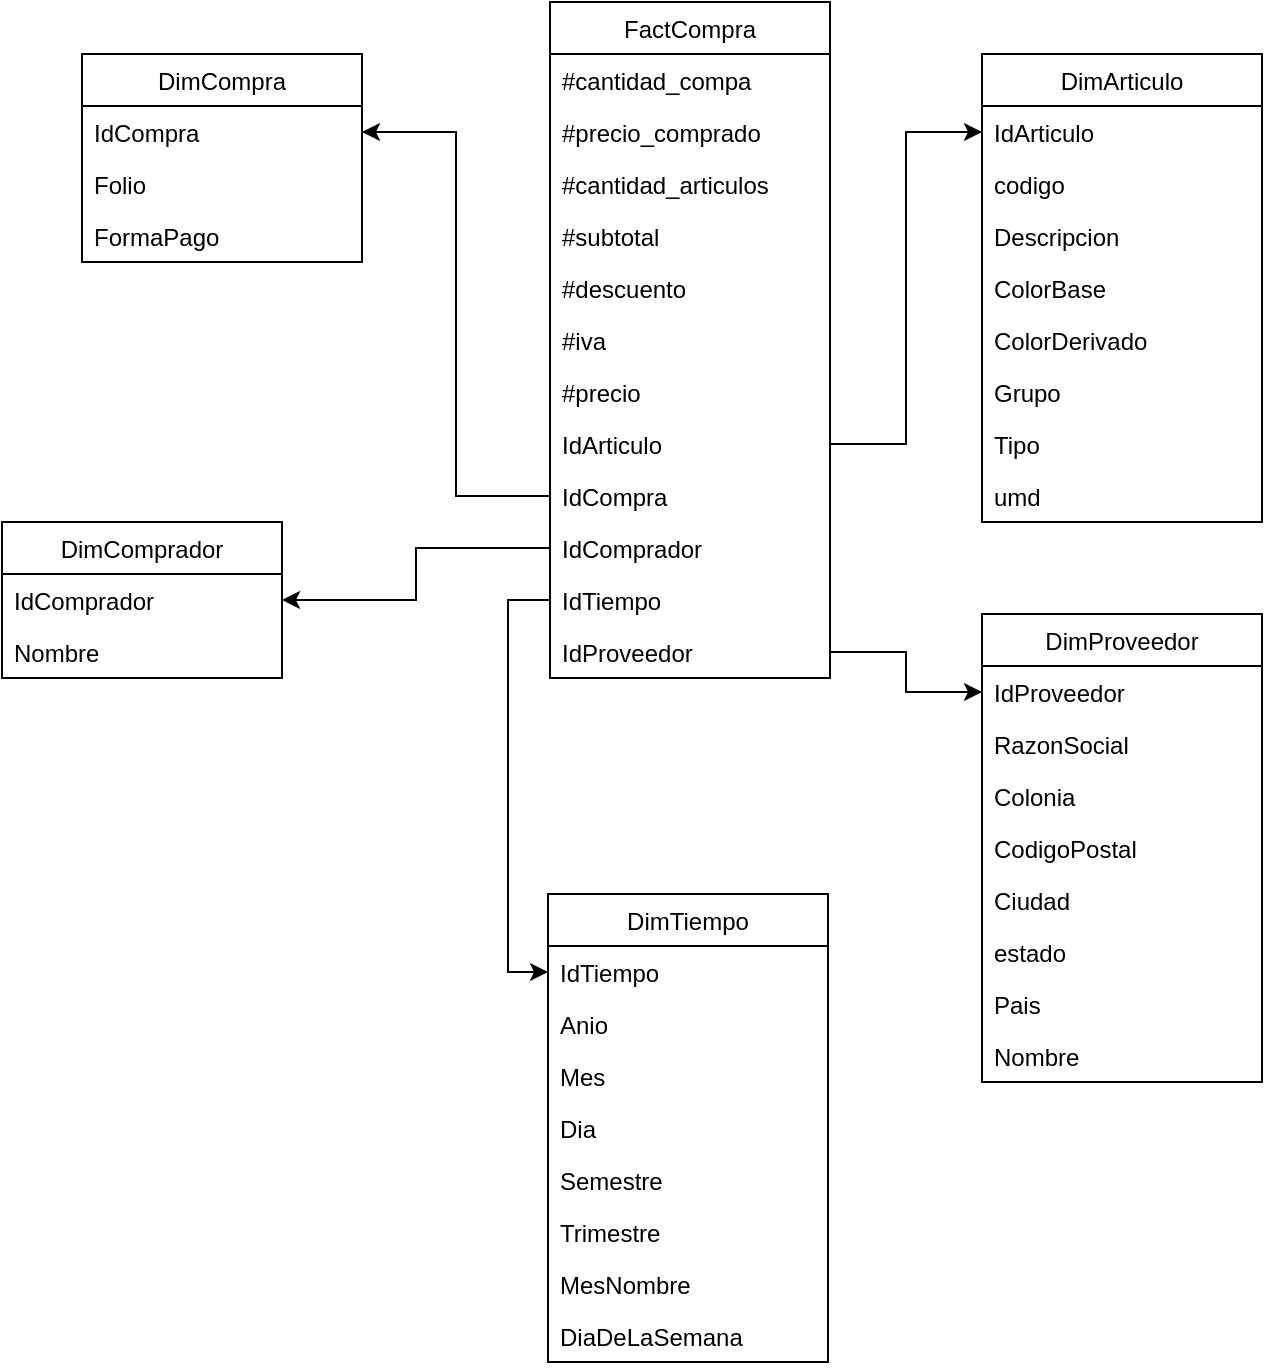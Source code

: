 <mxfile version="15.4.0" type="device"><diagram id="zEaoqDYQhZtmsd3dWucv" name="Página-1"><mxGraphModel dx="1086" dy="846" grid="1" gridSize="10" guides="1" tooltips="1" connect="1" arrows="1" fold="1" page="1" pageScale="1" pageWidth="827" pageHeight="1169" math="0" shadow="0"><root><mxCell id="0"/><mxCell id="1" parent="0"/><mxCell id="2oMlH74zHFfNfZroHenZ-1" value="FactCompra" style="swimlane;fontStyle=0;childLayout=stackLayout;horizontal=1;startSize=26;fillColor=none;horizontalStack=0;resizeParent=1;resizeParentMax=0;resizeLast=0;collapsible=1;marginBottom=0;" parent="1" vertex="1"><mxGeometry x="344" y="384" width="140" height="338" as="geometry"/></mxCell><mxCell id="2oMlH74zHFfNfZroHenZ-2" value="#cantidad_compa" style="text;strokeColor=none;fillColor=none;align=left;verticalAlign=top;spacingLeft=4;spacingRight=4;overflow=hidden;rotatable=0;points=[[0,0.5],[1,0.5]];portConstraint=eastwest;" parent="2oMlH74zHFfNfZroHenZ-1" vertex="1"><mxGeometry y="26" width="140" height="26" as="geometry"/></mxCell><mxCell id="2oMlH74zHFfNfZroHenZ-4" value="#precio_comprado" style="text;strokeColor=none;fillColor=none;align=left;verticalAlign=top;spacingLeft=4;spacingRight=4;overflow=hidden;rotatable=0;points=[[0,0.5],[1,0.5]];portConstraint=eastwest;" parent="2oMlH74zHFfNfZroHenZ-1" vertex="1"><mxGeometry y="52" width="140" height="26" as="geometry"/></mxCell><mxCell id="2oMlH74zHFfNfZroHenZ-43" value="#cantidad_articulos" style="text;strokeColor=none;fillColor=none;align=left;verticalAlign=top;spacingLeft=4;spacingRight=4;overflow=hidden;rotatable=0;points=[[0,0.5],[1,0.5]];portConstraint=eastwest;" parent="2oMlH74zHFfNfZroHenZ-1" vertex="1"><mxGeometry y="78" width="140" height="26" as="geometry"/></mxCell><mxCell id="2oMlH74zHFfNfZroHenZ-46" value="#subtotal" style="text;strokeColor=none;fillColor=none;align=left;verticalAlign=top;spacingLeft=4;spacingRight=4;overflow=hidden;rotatable=0;points=[[0,0.5],[1,0.5]];portConstraint=eastwest;" parent="2oMlH74zHFfNfZroHenZ-1" vertex="1"><mxGeometry y="104" width="140" height="26" as="geometry"/></mxCell><mxCell id="2oMlH74zHFfNfZroHenZ-47" value="#descuento" style="text;strokeColor=none;fillColor=none;align=left;verticalAlign=top;spacingLeft=4;spacingRight=4;overflow=hidden;rotatable=0;points=[[0,0.5],[1,0.5]];portConstraint=eastwest;" parent="2oMlH74zHFfNfZroHenZ-1" vertex="1"><mxGeometry y="130" width="140" height="26" as="geometry"/></mxCell><mxCell id="2oMlH74zHFfNfZroHenZ-48" value="#iva" style="text;strokeColor=none;fillColor=none;align=left;verticalAlign=top;spacingLeft=4;spacingRight=4;overflow=hidden;rotatable=0;points=[[0,0.5],[1,0.5]];portConstraint=eastwest;" parent="2oMlH74zHFfNfZroHenZ-1" vertex="1"><mxGeometry y="156" width="140" height="26" as="geometry"/></mxCell><mxCell id="9_AYNZocGwn0gEYTYM5Y-1" value="#precio" style="text;strokeColor=none;fillColor=none;align=left;verticalAlign=top;spacingLeft=4;spacingRight=4;overflow=hidden;rotatable=0;points=[[0,0.5],[1,0.5]];portConstraint=eastwest;" vertex="1" parent="2oMlH74zHFfNfZroHenZ-1"><mxGeometry y="182" width="140" height="26" as="geometry"/></mxCell><mxCell id="2oMlH74zHFfNfZroHenZ-17" value="IdArticulo" style="text;strokeColor=none;fillColor=none;align=left;verticalAlign=top;spacingLeft=4;spacingRight=4;overflow=hidden;rotatable=0;points=[[0,0.5],[1,0.5]];portConstraint=eastwest;" parent="2oMlH74zHFfNfZroHenZ-1" vertex="1"><mxGeometry y="208" width="140" height="26" as="geometry"/></mxCell><mxCell id="2oMlH74zHFfNfZroHenZ-24" value="IdCompra" style="text;strokeColor=none;fillColor=none;align=left;verticalAlign=top;spacingLeft=4;spacingRight=4;overflow=hidden;rotatable=0;points=[[0,0.5],[1,0.5]];portConstraint=eastwest;" parent="2oMlH74zHFfNfZroHenZ-1" vertex="1"><mxGeometry y="234" width="140" height="26" as="geometry"/></mxCell><mxCell id="2oMlH74zHFfNfZroHenZ-34" value="IdComprador" style="text;strokeColor=none;fillColor=none;align=left;verticalAlign=top;spacingLeft=4;spacingRight=4;overflow=hidden;rotatable=0;points=[[0,0.5],[1,0.5]];portConstraint=eastwest;" parent="2oMlH74zHFfNfZroHenZ-1" vertex="1"><mxGeometry y="260" width="140" height="26" as="geometry"/></mxCell><mxCell id="2oMlH74zHFfNfZroHenZ-25" value="IdTiempo" style="text;strokeColor=none;fillColor=none;align=left;verticalAlign=top;spacingLeft=4;spacingRight=4;overflow=hidden;rotatable=0;points=[[0,0.5],[1,0.5]];portConstraint=eastwest;" parent="2oMlH74zHFfNfZroHenZ-1" vertex="1"><mxGeometry y="286" width="140" height="26" as="geometry"/></mxCell><mxCell id="2oMlH74zHFfNfZroHenZ-40" value="IdProveedor" style="text;strokeColor=none;fillColor=none;align=left;verticalAlign=top;spacingLeft=4;spacingRight=4;overflow=hidden;rotatable=0;points=[[0,0.5],[1,0.5]];portConstraint=eastwest;" parent="2oMlH74zHFfNfZroHenZ-1" vertex="1"><mxGeometry y="312" width="140" height="26" as="geometry"/></mxCell><mxCell id="2oMlH74zHFfNfZroHenZ-5" value="DimArticulo" style="swimlane;fontStyle=0;childLayout=stackLayout;horizontal=1;startSize=26;fillColor=none;horizontalStack=0;resizeParent=1;resizeParentMax=0;resizeLast=0;collapsible=1;marginBottom=0;" parent="1" vertex="1"><mxGeometry x="560" y="410" width="140" height="234" as="geometry"/></mxCell><mxCell id="2oMlH74zHFfNfZroHenZ-6" value="IdArticulo" style="text;strokeColor=none;fillColor=none;align=left;verticalAlign=top;spacingLeft=4;spacingRight=4;overflow=hidden;rotatable=0;points=[[0,0.5],[1,0.5]];portConstraint=eastwest;" parent="2oMlH74zHFfNfZroHenZ-5" vertex="1"><mxGeometry y="26" width="140" height="26" as="geometry"/></mxCell><mxCell id="2oMlH74zHFfNfZroHenZ-7" value="codigo" style="text;strokeColor=none;fillColor=none;align=left;verticalAlign=top;spacingLeft=4;spacingRight=4;overflow=hidden;rotatable=0;points=[[0,0.5],[1,0.5]];portConstraint=eastwest;" parent="2oMlH74zHFfNfZroHenZ-5" vertex="1"><mxGeometry y="52" width="140" height="26" as="geometry"/></mxCell><mxCell id="2oMlH74zHFfNfZroHenZ-8" value="Descripcion" style="text;strokeColor=none;fillColor=none;align=left;verticalAlign=top;spacingLeft=4;spacingRight=4;overflow=hidden;rotatable=0;points=[[0,0.5],[1,0.5]];portConstraint=eastwest;" parent="2oMlH74zHFfNfZroHenZ-5" vertex="1"><mxGeometry y="78" width="140" height="26" as="geometry"/></mxCell><mxCell id="2oMlH74zHFfNfZroHenZ-18" value="ColorBase" style="text;strokeColor=none;fillColor=none;align=left;verticalAlign=top;spacingLeft=4;spacingRight=4;overflow=hidden;rotatable=0;points=[[0,0.5],[1,0.5]];portConstraint=eastwest;" parent="2oMlH74zHFfNfZroHenZ-5" vertex="1"><mxGeometry y="104" width="140" height="26" as="geometry"/></mxCell><mxCell id="2oMlH74zHFfNfZroHenZ-29" value="ColorDerivado" style="text;strokeColor=none;fillColor=none;align=left;verticalAlign=top;spacingLeft=4;spacingRight=4;overflow=hidden;rotatable=0;points=[[0,0.5],[1,0.5]];portConstraint=eastwest;" parent="2oMlH74zHFfNfZroHenZ-5" vertex="1"><mxGeometry y="130" width="140" height="26" as="geometry"/></mxCell><mxCell id="2oMlH74zHFfNfZroHenZ-51" value="Grupo" style="text;strokeColor=none;fillColor=none;align=left;verticalAlign=top;spacingLeft=4;spacingRight=4;overflow=hidden;rotatable=0;points=[[0,0.5],[1,0.5]];portConstraint=eastwest;" parent="2oMlH74zHFfNfZroHenZ-5" vertex="1"><mxGeometry y="156" width="140" height="26" as="geometry"/></mxCell><mxCell id="2oMlH74zHFfNfZroHenZ-52" value="Tipo" style="text;strokeColor=none;fillColor=none;align=left;verticalAlign=top;spacingLeft=4;spacingRight=4;overflow=hidden;rotatable=0;points=[[0,0.5],[1,0.5]];portConstraint=eastwest;" parent="2oMlH74zHFfNfZroHenZ-5" vertex="1"><mxGeometry y="182" width="140" height="26" as="geometry"/></mxCell><mxCell id="2oMlH74zHFfNfZroHenZ-19" value="umd" style="text;strokeColor=none;fillColor=none;align=left;verticalAlign=top;spacingLeft=4;spacingRight=4;overflow=hidden;rotatable=0;points=[[0,0.5],[1,0.5]];portConstraint=eastwest;" parent="2oMlH74zHFfNfZroHenZ-5" vertex="1"><mxGeometry y="208" width="140" height="26" as="geometry"/></mxCell><mxCell id="2oMlH74zHFfNfZroHenZ-9" value="DimCompra" style="swimlane;fontStyle=0;childLayout=stackLayout;horizontal=1;startSize=26;fillColor=none;horizontalStack=0;resizeParent=1;resizeParentMax=0;resizeLast=0;collapsible=1;marginBottom=0;" parent="1" vertex="1"><mxGeometry x="110" y="410" width="140" height="104" as="geometry"/></mxCell><mxCell id="2oMlH74zHFfNfZroHenZ-10" value="IdCompra" style="text;strokeColor=none;fillColor=none;align=left;verticalAlign=top;spacingLeft=4;spacingRight=4;overflow=hidden;rotatable=0;points=[[0,0.5],[1,0.5]];portConstraint=eastwest;" parent="2oMlH74zHFfNfZroHenZ-9" vertex="1"><mxGeometry y="26" width="140" height="26" as="geometry"/></mxCell><mxCell id="2oMlH74zHFfNfZroHenZ-11" value="Folio" style="text;strokeColor=none;fillColor=none;align=left;verticalAlign=top;spacingLeft=4;spacingRight=4;overflow=hidden;rotatable=0;points=[[0,0.5],[1,0.5]];portConstraint=eastwest;" parent="2oMlH74zHFfNfZroHenZ-9" vertex="1"><mxGeometry y="52" width="140" height="26" as="geometry"/></mxCell><mxCell id="2oMlH74zHFfNfZroHenZ-12" value="FormaPago" style="text;strokeColor=none;fillColor=none;align=left;verticalAlign=top;spacingLeft=4;spacingRight=4;overflow=hidden;rotatable=0;points=[[0,0.5],[1,0.5]];portConstraint=eastwest;" parent="2oMlH74zHFfNfZroHenZ-9" vertex="1"><mxGeometry y="78" width="140" height="26" as="geometry"/></mxCell><mxCell id="2oMlH74zHFfNfZroHenZ-13" value="DimTiempo" style="swimlane;fontStyle=0;childLayout=stackLayout;horizontal=1;startSize=26;fillColor=none;horizontalStack=0;resizeParent=1;resizeParentMax=0;resizeLast=0;collapsible=1;marginBottom=0;" parent="1" vertex="1"><mxGeometry x="343" y="830" width="140" height="234" as="geometry"/></mxCell><mxCell id="2oMlH74zHFfNfZroHenZ-14" value="IdTiempo" style="text;strokeColor=none;fillColor=none;align=left;verticalAlign=top;spacingLeft=4;spacingRight=4;overflow=hidden;rotatable=0;points=[[0,0.5],[1,0.5]];portConstraint=eastwest;" parent="2oMlH74zHFfNfZroHenZ-13" vertex="1"><mxGeometry y="26" width="140" height="26" as="geometry"/></mxCell><mxCell id="2oMlH74zHFfNfZroHenZ-15" value="Anio" style="text;strokeColor=none;fillColor=none;align=left;verticalAlign=top;spacingLeft=4;spacingRight=4;overflow=hidden;rotatable=0;points=[[0,0.5],[1,0.5]];portConstraint=eastwest;" parent="2oMlH74zHFfNfZroHenZ-13" vertex="1"><mxGeometry y="52" width="140" height="26" as="geometry"/></mxCell><mxCell id="2oMlH74zHFfNfZroHenZ-16" value="Mes" style="text;strokeColor=none;fillColor=none;align=left;verticalAlign=top;spacingLeft=4;spacingRight=4;overflow=hidden;rotatable=0;points=[[0,0.5],[1,0.5]];portConstraint=eastwest;" parent="2oMlH74zHFfNfZroHenZ-13" vertex="1"><mxGeometry y="78" width="140" height="26" as="geometry"/></mxCell><mxCell id="2oMlH74zHFfNfZroHenZ-21" value="Dia" style="text;strokeColor=none;fillColor=none;align=left;verticalAlign=top;spacingLeft=4;spacingRight=4;overflow=hidden;rotatable=0;points=[[0,0.5],[1,0.5]];portConstraint=eastwest;" parent="2oMlH74zHFfNfZroHenZ-13" vertex="1"><mxGeometry y="104" width="140" height="26" as="geometry"/></mxCell><mxCell id="2oMlH74zHFfNfZroHenZ-45" value="Semestre" style="text;strokeColor=none;fillColor=none;align=left;verticalAlign=top;spacingLeft=4;spacingRight=4;overflow=hidden;rotatable=0;points=[[0,0.5],[1,0.5]];portConstraint=eastwest;" parent="2oMlH74zHFfNfZroHenZ-13" vertex="1"><mxGeometry y="130" width="140" height="26" as="geometry"/></mxCell><mxCell id="2oMlH74zHFfNfZroHenZ-44" value="Trimestre" style="text;strokeColor=none;fillColor=none;align=left;verticalAlign=top;spacingLeft=4;spacingRight=4;overflow=hidden;rotatable=0;points=[[0,0.5],[1,0.5]];portConstraint=eastwest;" parent="2oMlH74zHFfNfZroHenZ-13" vertex="1"><mxGeometry y="156" width="140" height="26" as="geometry"/></mxCell><mxCell id="2oMlH74zHFfNfZroHenZ-23" value="MesNombre" style="text;strokeColor=none;fillColor=none;align=left;verticalAlign=top;spacingLeft=4;spacingRight=4;overflow=hidden;rotatable=0;points=[[0,0.5],[1,0.5]];portConstraint=eastwest;" parent="2oMlH74zHFfNfZroHenZ-13" vertex="1"><mxGeometry y="182" width="140" height="26" as="geometry"/></mxCell><mxCell id="2oMlH74zHFfNfZroHenZ-22" value="DiaDeLaSemana" style="text;strokeColor=none;fillColor=none;align=left;verticalAlign=top;spacingLeft=4;spacingRight=4;overflow=hidden;rotatable=0;points=[[0,0.5],[1,0.5]];portConstraint=eastwest;" parent="2oMlH74zHFfNfZroHenZ-13" vertex="1"><mxGeometry y="208" width="140" height="26" as="geometry"/></mxCell><mxCell id="2oMlH74zHFfNfZroHenZ-26" style="edgeStyle=orthogonalEdgeStyle;rounded=0;orthogonalLoop=1;jettySize=auto;html=1;exitX=1;exitY=0.5;exitDx=0;exitDy=0;entryX=0;entryY=0.5;entryDx=0;entryDy=0;" parent="1" source="2oMlH74zHFfNfZroHenZ-17" target="2oMlH74zHFfNfZroHenZ-6" edge="1"><mxGeometry relative="1" as="geometry"/></mxCell><mxCell id="2oMlH74zHFfNfZroHenZ-27" style="edgeStyle=orthogonalEdgeStyle;rounded=0;orthogonalLoop=1;jettySize=auto;html=1;exitX=0;exitY=0.5;exitDx=0;exitDy=0;entryX=1;entryY=0.5;entryDx=0;entryDy=0;" parent="1" source="2oMlH74zHFfNfZroHenZ-24" target="2oMlH74zHFfNfZroHenZ-10" edge="1"><mxGeometry relative="1" as="geometry"/></mxCell><mxCell id="2oMlH74zHFfNfZroHenZ-28" style="edgeStyle=orthogonalEdgeStyle;rounded=0;orthogonalLoop=1;jettySize=auto;html=1;exitX=0;exitY=0.5;exitDx=0;exitDy=0;entryX=0;entryY=0.5;entryDx=0;entryDy=0;" parent="1" source="2oMlH74zHFfNfZroHenZ-25" target="2oMlH74zHFfNfZroHenZ-14" edge="1"><mxGeometry relative="1" as="geometry"/></mxCell><mxCell id="2oMlH74zHFfNfZroHenZ-30" value="DimComprador" style="swimlane;fontStyle=0;childLayout=stackLayout;horizontal=1;startSize=26;fillColor=none;horizontalStack=0;resizeParent=1;resizeParentMax=0;resizeLast=0;collapsible=1;marginBottom=0;" parent="1" vertex="1"><mxGeometry x="70" y="644" width="140" height="78" as="geometry"/></mxCell><mxCell id="2oMlH74zHFfNfZroHenZ-31" value="IdComprador" style="text;strokeColor=none;fillColor=none;align=left;verticalAlign=top;spacingLeft=4;spacingRight=4;overflow=hidden;rotatable=0;points=[[0,0.5],[1,0.5]];portConstraint=eastwest;" parent="2oMlH74zHFfNfZroHenZ-30" vertex="1"><mxGeometry y="26" width="140" height="26" as="geometry"/></mxCell><mxCell id="2oMlH74zHFfNfZroHenZ-33" value="Nombre" style="text;strokeColor=none;fillColor=none;align=left;verticalAlign=top;spacingLeft=4;spacingRight=4;overflow=hidden;rotatable=0;points=[[0,0.5],[1,0.5]];portConstraint=eastwest;" parent="2oMlH74zHFfNfZroHenZ-30" vertex="1"><mxGeometry y="52" width="140" height="26" as="geometry"/></mxCell><mxCell id="2oMlH74zHFfNfZroHenZ-35" style="edgeStyle=orthogonalEdgeStyle;rounded=0;orthogonalLoop=1;jettySize=auto;html=1;exitX=0;exitY=0.5;exitDx=0;exitDy=0;entryX=1;entryY=0.5;entryDx=0;entryDy=0;" parent="1" source="2oMlH74zHFfNfZroHenZ-34" target="2oMlH74zHFfNfZroHenZ-31" edge="1"><mxGeometry relative="1" as="geometry"/></mxCell><mxCell id="2oMlH74zHFfNfZroHenZ-36" value="DimProveedor" style="swimlane;fontStyle=0;childLayout=stackLayout;horizontal=1;startSize=26;fillColor=none;horizontalStack=0;resizeParent=1;resizeParentMax=0;resizeLast=0;collapsible=1;marginBottom=0;" parent="1" vertex="1"><mxGeometry x="560" y="690" width="140" height="234" as="geometry"/></mxCell><mxCell id="2oMlH74zHFfNfZroHenZ-37" value="IdProveedor" style="text;strokeColor=none;fillColor=none;align=left;verticalAlign=top;spacingLeft=4;spacingRight=4;overflow=hidden;rotatable=0;points=[[0,0.5],[1,0.5]];portConstraint=eastwest;" parent="2oMlH74zHFfNfZroHenZ-36" vertex="1"><mxGeometry y="26" width="140" height="26" as="geometry"/></mxCell><mxCell id="2oMlH74zHFfNfZroHenZ-38" value="RazonSocial" style="text;strokeColor=none;fillColor=none;align=left;verticalAlign=top;spacingLeft=4;spacingRight=4;overflow=hidden;rotatable=0;points=[[0,0.5],[1,0.5]];portConstraint=eastwest;" parent="2oMlH74zHFfNfZroHenZ-36" vertex="1"><mxGeometry y="52" width="140" height="26" as="geometry"/></mxCell><mxCell id="2oMlH74zHFfNfZroHenZ-39" value="Colonia" style="text;strokeColor=none;fillColor=none;align=left;verticalAlign=top;spacingLeft=4;spacingRight=4;overflow=hidden;rotatable=0;points=[[0,0.5],[1,0.5]];portConstraint=eastwest;" parent="2oMlH74zHFfNfZroHenZ-36" vertex="1"><mxGeometry y="78" width="140" height="26" as="geometry"/></mxCell><mxCell id="9_AYNZocGwn0gEYTYM5Y-2" value="CodigoPostal" style="text;strokeColor=none;fillColor=none;align=left;verticalAlign=top;spacingLeft=4;spacingRight=4;overflow=hidden;rotatable=0;points=[[0,0.5],[1,0.5]];portConstraint=eastwest;" vertex="1" parent="2oMlH74zHFfNfZroHenZ-36"><mxGeometry y="104" width="140" height="26" as="geometry"/></mxCell><mxCell id="2oMlH74zHFfNfZroHenZ-50" value="Ciudad" style="text;strokeColor=none;fillColor=none;align=left;verticalAlign=top;spacingLeft=4;spacingRight=4;overflow=hidden;rotatable=0;points=[[0,0.5],[1,0.5]];portConstraint=eastwest;" parent="2oMlH74zHFfNfZroHenZ-36" vertex="1"><mxGeometry y="130" width="140" height="26" as="geometry"/></mxCell><mxCell id="2oMlH74zHFfNfZroHenZ-53" value="estado" style="text;strokeColor=none;fillColor=none;align=left;verticalAlign=top;spacingLeft=4;spacingRight=4;overflow=hidden;rotatable=0;points=[[0,0.5],[1,0.5]];portConstraint=eastwest;" parent="2oMlH74zHFfNfZroHenZ-36" vertex="1"><mxGeometry y="156" width="140" height="26" as="geometry"/></mxCell><mxCell id="2oMlH74zHFfNfZroHenZ-54" value="Pais" style="text;strokeColor=none;fillColor=none;align=left;verticalAlign=top;spacingLeft=4;spacingRight=4;overflow=hidden;rotatable=0;points=[[0,0.5],[1,0.5]];portConstraint=eastwest;" parent="2oMlH74zHFfNfZroHenZ-36" vertex="1"><mxGeometry y="182" width="140" height="26" as="geometry"/></mxCell><mxCell id="2oMlH74zHFfNfZroHenZ-42" value="Nombre" style="text;strokeColor=none;fillColor=none;align=left;verticalAlign=top;spacingLeft=4;spacingRight=4;overflow=hidden;rotatable=0;points=[[0,0.5],[1,0.5]];portConstraint=eastwest;" parent="2oMlH74zHFfNfZroHenZ-36" vertex="1"><mxGeometry y="208" width="140" height="26" as="geometry"/></mxCell><mxCell id="2oMlH74zHFfNfZroHenZ-41" style="edgeStyle=orthogonalEdgeStyle;rounded=0;orthogonalLoop=1;jettySize=auto;html=1;exitX=1;exitY=0.5;exitDx=0;exitDy=0;entryX=0;entryY=0.5;entryDx=0;entryDy=0;" parent="1" source="2oMlH74zHFfNfZroHenZ-40" target="2oMlH74zHFfNfZroHenZ-37" edge="1"><mxGeometry relative="1" as="geometry"/></mxCell></root></mxGraphModel></diagram></mxfile>